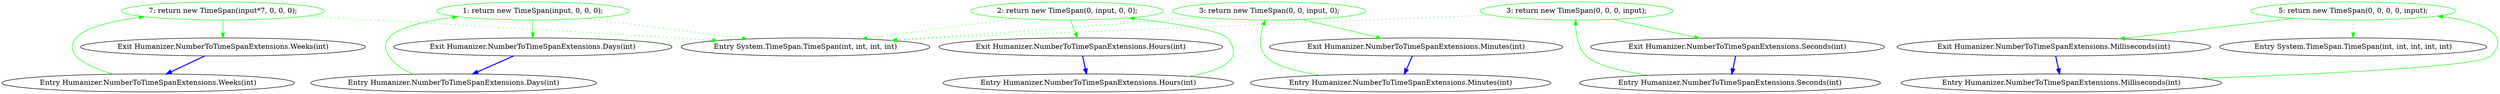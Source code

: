 digraph  {
d1 [cluster="Humanizer.NumberToTimeSpanExtensions.Weeks(int)", color=green, community=0, label="7: return new TimeSpan(input*7, 0, 0, 0);", span="7-7"];
d0 [cluster="Humanizer.NumberToTimeSpanExtensions.Weeks(int)", label="Entry Humanizer.NumberToTimeSpanExtensions.Weeks(int)", span="5-5"];
d2 [cluster="Humanizer.NumberToTimeSpanExtensions.Weeks(int)", label="Exit Humanizer.NumberToTimeSpanExtensions.Weeks(int)", span="5-5"];
d3 [cluster="System.TimeSpan.TimeSpan(int, int, int, int)", label="Entry System.TimeSpan.TimeSpan(int, int, int, int)", span="0-0"];
d5 [cluster="Humanizer.NumberToTimeSpanExtensions.Days(int)", color=green, community=0, label="1: return new TimeSpan(input, 0, 0, 0);", span="17-17"];
d4 [cluster="Humanizer.NumberToTimeSpanExtensions.Days(int)", label="Entry Humanizer.NumberToTimeSpanExtensions.Days(int)", span="15-15"];
d6 [cluster="Humanizer.NumberToTimeSpanExtensions.Days(int)", label="Exit Humanizer.NumberToTimeSpanExtensions.Days(int)", span="15-15"];
d8 [cluster="Humanizer.NumberToTimeSpanExtensions.Hours(int)", color=green, community=0, label="2: return new TimeSpan(0, input, 0, 0);", span="27-27"];
d7 [cluster="Humanizer.NumberToTimeSpanExtensions.Hours(int)", label="Entry Humanizer.NumberToTimeSpanExtensions.Hours(int)", span="25-25"];
d9 [cluster="Humanizer.NumberToTimeSpanExtensions.Hours(int)", label="Exit Humanizer.NumberToTimeSpanExtensions.Hours(int)", span="25-25"];
d11 [cluster="Humanizer.NumberToTimeSpanExtensions.Minutes(int)", color=green, community=0, label="3: return new TimeSpan(0, 0, input, 0);", span="37-37"];
d10 [cluster="Humanizer.NumberToTimeSpanExtensions.Minutes(int)", label="Entry Humanizer.NumberToTimeSpanExtensions.Minutes(int)", span="35-35"];
d12 [cluster="Humanizer.NumberToTimeSpanExtensions.Minutes(int)", label="Exit Humanizer.NumberToTimeSpanExtensions.Minutes(int)", span="35-35"];
d14 [cluster="Humanizer.NumberToTimeSpanExtensions.Seconds(int)", color=green, community=0, label="3: return new TimeSpan(0, 0, 0, input);", span="47-47"];
d13 [cluster="Humanizer.NumberToTimeSpanExtensions.Seconds(int)", label="Entry Humanizer.NumberToTimeSpanExtensions.Seconds(int)", span="45-45"];
d15 [cluster="Humanizer.NumberToTimeSpanExtensions.Seconds(int)", label="Exit Humanizer.NumberToTimeSpanExtensions.Seconds(int)", span="45-45"];
d17 [cluster="Humanizer.NumberToTimeSpanExtensions.Milliseconds(int)", color=green, community=0, label="5: return new TimeSpan(0, 0, 0, 0, input);", span="57-57"];
d16 [cluster="Humanizer.NumberToTimeSpanExtensions.Milliseconds(int)", label="Entry Humanizer.NumberToTimeSpanExtensions.Milliseconds(int)", span="55-55"];
d18 [cluster="Humanizer.NumberToTimeSpanExtensions.Milliseconds(int)", label="Exit Humanizer.NumberToTimeSpanExtensions.Milliseconds(int)", span="55-55"];
d19 [cluster="System.TimeSpan.TimeSpan(int, int, int, int, int)", label="Entry System.TimeSpan.TimeSpan(int, int, int, int, int)", span="0-0"];
d1 -> d2  [color=green, key=0, style=solid];
d1 -> d3  [color=green, key=2, style=dotted];
d0 -> d1  [color=green, key=0, style=solid];
d2 -> d0  [color=blue, key=0, style=bold];
d5 -> d6  [color=green, key=0, style=solid];
d5 -> d3  [color=green, key=2, style=dotted];
d4 -> d5  [color=green, key=0, style=solid];
d6 -> d4  [color=blue, key=0, style=bold];
d8 -> d9  [color=green, key=0, style=solid];
d8 -> d3  [color=green, key=2, style=dotted];
d7 -> d8  [color=green, key=0, style=solid];
d9 -> d7  [color=blue, key=0, style=bold];
d11 -> d12  [color=green, key=0, style=solid];
d11 -> d3  [color=green, key=2, style=dotted];
d10 -> d11  [color=green, key=0, style=solid];
d12 -> d10  [color=blue, key=0, style=bold];
d14 -> d15  [color=green, key=0, style=solid];
d14 -> d3  [color=green, key=2, style=dotted];
d13 -> d14  [color=green, key=0, style=solid];
d15 -> d13  [color=blue, key=0, style=bold];
d17 -> d18  [color=green, key=0, style=solid];
d17 -> d19  [color=green, key=2, style=dotted];
d16 -> d17  [color=green, key=0, style=solid];
d18 -> d16  [color=blue, key=0, style=bold];
}
